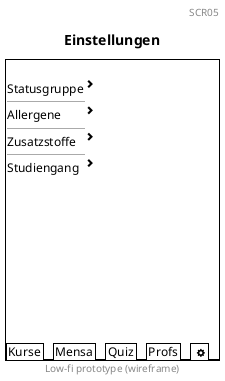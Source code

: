 @startsalt
title Einstellungen
header SCR05
footer Low-fi prototype (wireframe)
{+
{
    .
    Statusgruppe | <&chevron-right>
    ----
    Allergene | <&chevron-right>
    ----
    Zusatzstoffe | <&chevron-right>
    ----
    Studiengang | <&chevron-right>
    .
    .
    .
    .
    .
    .
    .
    .
    .      
}
{/ Kurse | Mensa | Quiz | Profs | <b> <&cog> }
}

@endsalt

